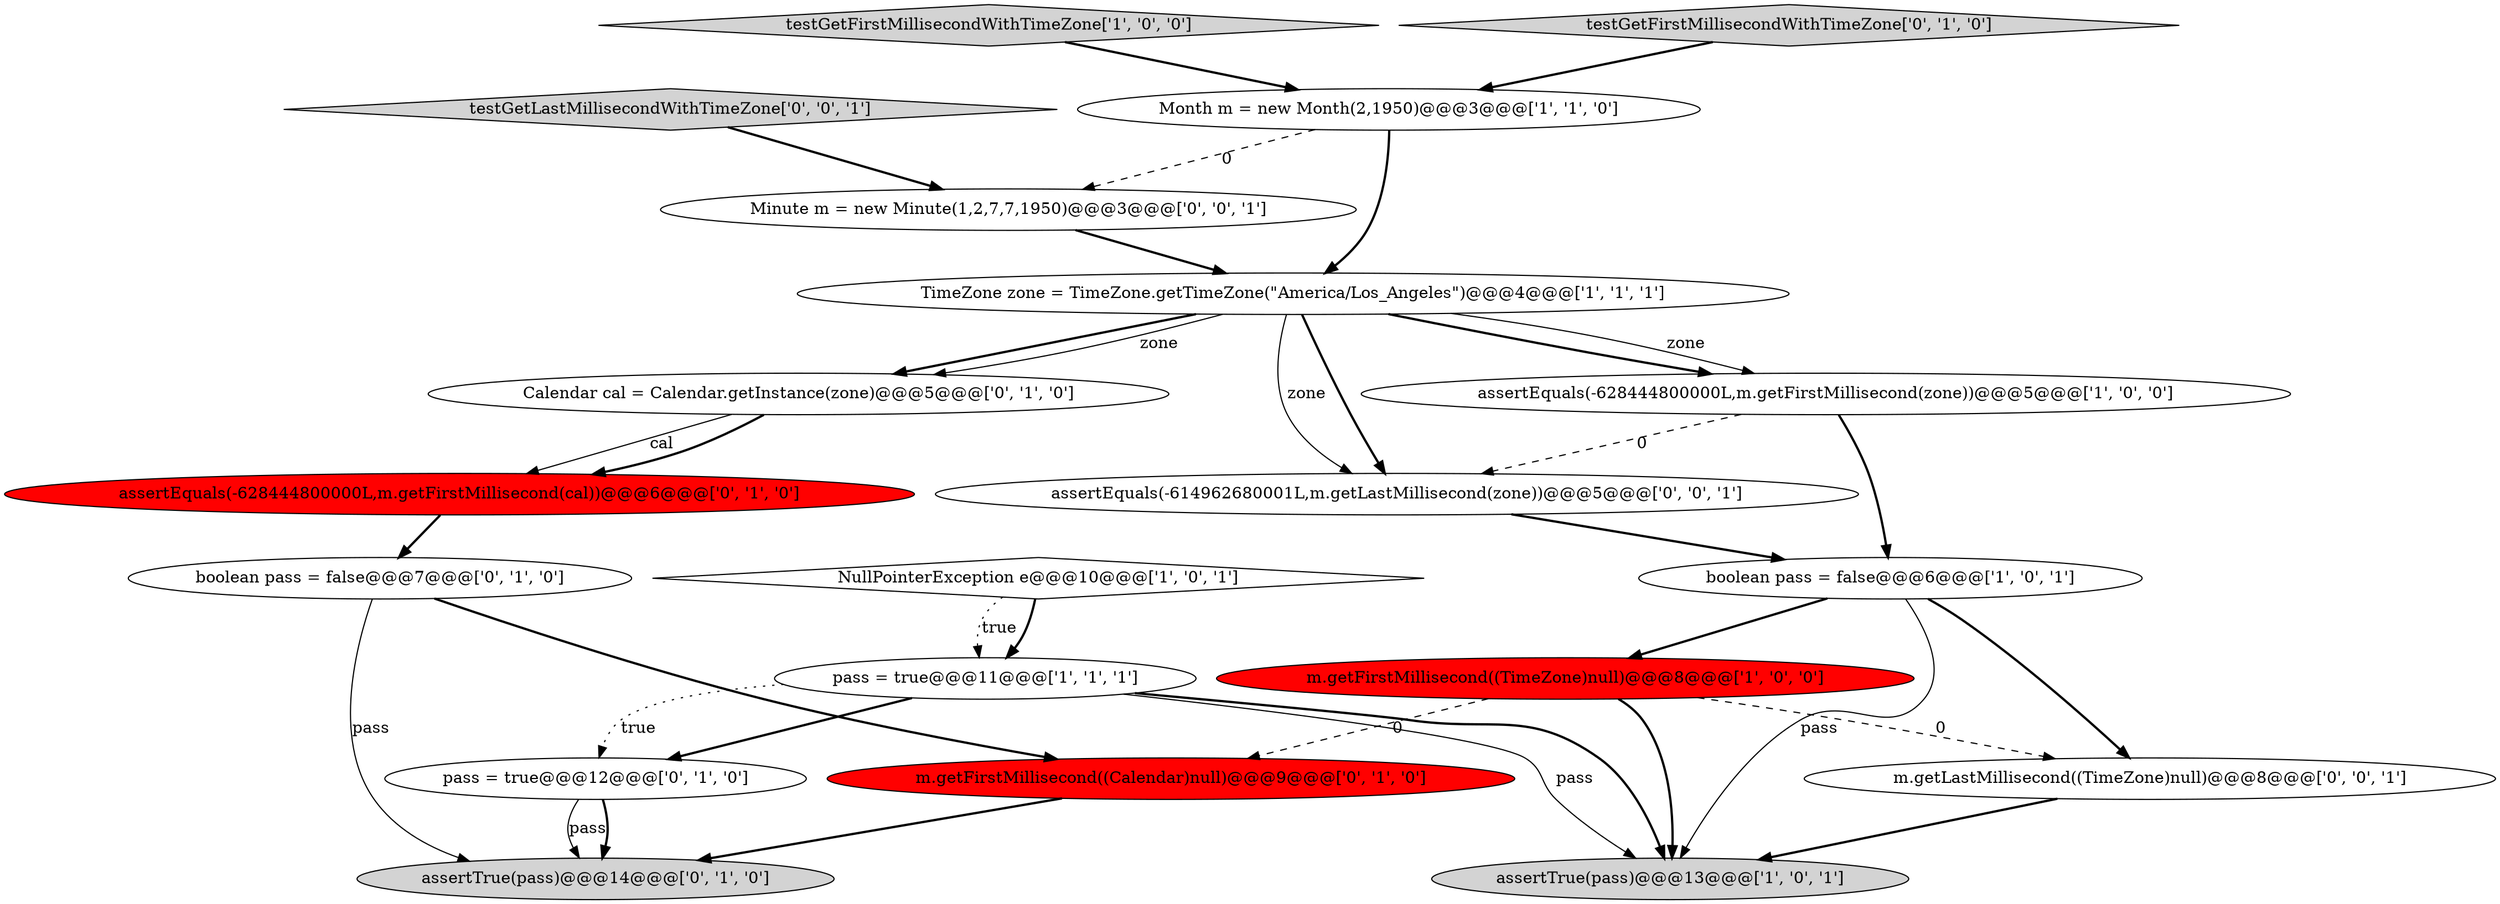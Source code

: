digraph {
15 [style = filled, label = "boolean pass = false@@@7@@@['0', '1', '0']", fillcolor = white, shape = ellipse image = "AAA0AAABBB2BBB"];
5 [style = filled, label = "boolean pass = false@@@6@@@['1', '0', '1']", fillcolor = white, shape = ellipse image = "AAA0AAABBB1BBB"];
17 [style = filled, label = "Minute m = new Minute(1,2,7,7,1950)@@@3@@@['0', '0', '1']", fillcolor = white, shape = ellipse image = "AAA0AAABBB3BBB"];
3 [style = filled, label = "testGetFirstMillisecondWithTimeZone['1', '0', '0']", fillcolor = lightgray, shape = diamond image = "AAA0AAABBB1BBB"];
6 [style = filled, label = "assertEquals(-628444800000L,m.getFirstMillisecond(zone))@@@5@@@['1', '0', '0']", fillcolor = white, shape = ellipse image = "AAA0AAABBB1BBB"];
9 [style = filled, label = "Calendar cal = Calendar.getInstance(zone)@@@5@@@['0', '1', '0']", fillcolor = white, shape = ellipse image = "AAA0AAABBB2BBB"];
10 [style = filled, label = "assertTrue(pass)@@@14@@@['0', '1', '0']", fillcolor = lightgray, shape = ellipse image = "AAA0AAABBB2BBB"];
18 [style = filled, label = "m.getLastMillisecond((TimeZone)null)@@@8@@@['0', '0', '1']", fillcolor = white, shape = ellipse image = "AAA0AAABBB3BBB"];
19 [style = filled, label = "testGetLastMillisecondWithTimeZone['0', '0', '1']", fillcolor = lightgray, shape = diamond image = "AAA0AAABBB3BBB"];
11 [style = filled, label = "testGetFirstMillisecondWithTimeZone['0', '1', '0']", fillcolor = lightgray, shape = diamond image = "AAA0AAABBB2BBB"];
12 [style = filled, label = "assertEquals(-628444800000L,m.getFirstMillisecond(cal))@@@6@@@['0', '1', '0']", fillcolor = red, shape = ellipse image = "AAA1AAABBB2BBB"];
16 [style = filled, label = "assertEquals(-614962680001L,m.getLastMillisecond(zone))@@@5@@@['0', '0', '1']", fillcolor = white, shape = ellipse image = "AAA0AAABBB3BBB"];
13 [style = filled, label = "m.getFirstMillisecond((Calendar)null)@@@9@@@['0', '1', '0']", fillcolor = red, shape = ellipse image = "AAA1AAABBB2BBB"];
7 [style = filled, label = "NullPointerException e@@@10@@@['1', '0', '1']", fillcolor = white, shape = diamond image = "AAA0AAABBB1BBB"];
1 [style = filled, label = "pass = true@@@11@@@['1', '1', '1']", fillcolor = white, shape = ellipse image = "AAA0AAABBB1BBB"];
4 [style = filled, label = "Month m = new Month(2,1950)@@@3@@@['1', '1', '0']", fillcolor = white, shape = ellipse image = "AAA0AAABBB1BBB"];
0 [style = filled, label = "TimeZone zone = TimeZone.getTimeZone(\"America/Los_Angeles\")@@@4@@@['1', '1', '1']", fillcolor = white, shape = ellipse image = "AAA0AAABBB1BBB"];
14 [style = filled, label = "pass = true@@@12@@@['0', '1', '0']", fillcolor = white, shape = ellipse image = "AAA0AAABBB2BBB"];
8 [style = filled, label = "assertTrue(pass)@@@13@@@['1', '0', '1']", fillcolor = lightgray, shape = ellipse image = "AAA0AAABBB1BBB"];
2 [style = filled, label = "m.getFirstMillisecond((TimeZone)null)@@@8@@@['1', '0', '0']", fillcolor = red, shape = ellipse image = "AAA1AAABBB1BBB"];
13->10 [style = bold, label=""];
0->16 [style = bold, label=""];
0->9 [style = bold, label=""];
15->13 [style = bold, label=""];
0->9 [style = solid, label="zone"];
7->1 [style = bold, label=""];
1->8 [style = bold, label=""];
0->6 [style = solid, label="zone"];
9->12 [style = solid, label="cal"];
4->17 [style = dashed, label="0"];
0->6 [style = bold, label=""];
14->10 [style = solid, label="pass"];
11->4 [style = bold, label=""];
12->15 [style = bold, label=""];
14->10 [style = bold, label=""];
5->18 [style = bold, label=""];
19->17 [style = bold, label=""];
1->14 [style = dotted, label="true"];
3->4 [style = bold, label=""];
4->0 [style = bold, label=""];
15->10 [style = solid, label="pass"];
5->8 [style = solid, label="pass"];
6->5 [style = bold, label=""];
5->2 [style = bold, label=""];
6->16 [style = dashed, label="0"];
0->16 [style = solid, label="zone"];
17->0 [style = bold, label=""];
2->13 [style = dashed, label="0"];
1->8 [style = solid, label="pass"];
2->18 [style = dashed, label="0"];
16->5 [style = bold, label=""];
1->14 [style = bold, label=""];
18->8 [style = bold, label=""];
9->12 [style = bold, label=""];
7->1 [style = dotted, label="true"];
2->8 [style = bold, label=""];
}
